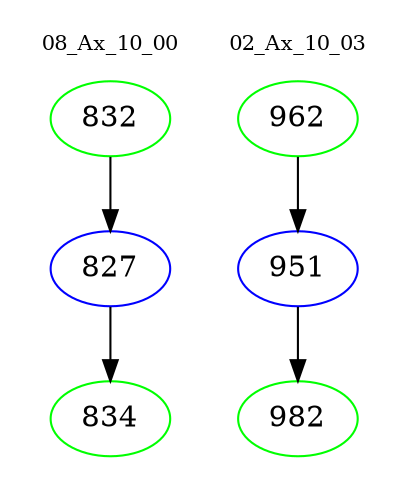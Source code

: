 digraph{
subgraph cluster_0 {
color = white
label = "08_Ax_10_00";
fontsize=10;
T0_832 [label="832", color="green"]
T0_832 -> T0_827 [color="black"]
T0_827 [label="827", color="blue"]
T0_827 -> T0_834 [color="black"]
T0_834 [label="834", color="green"]
}
subgraph cluster_1 {
color = white
label = "02_Ax_10_03";
fontsize=10;
T1_962 [label="962", color="green"]
T1_962 -> T1_951 [color="black"]
T1_951 [label="951", color="blue"]
T1_951 -> T1_982 [color="black"]
T1_982 [label="982", color="green"]
}
}
